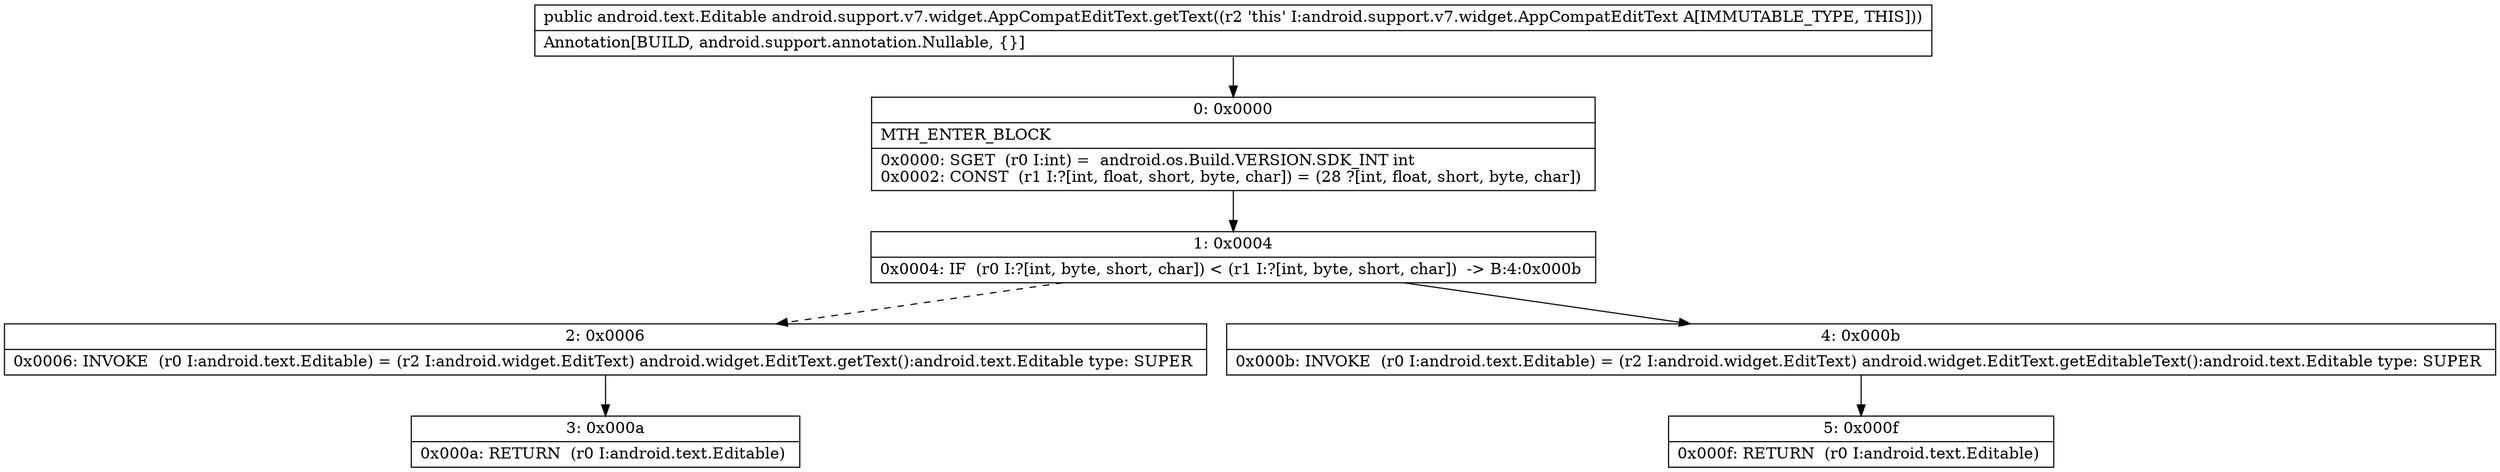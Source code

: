 digraph "CFG forandroid.support.v7.widget.AppCompatEditText.getText()Landroid\/text\/Editable;" {
Node_0 [shape=record,label="{0\:\ 0x0000|MTH_ENTER_BLOCK\l|0x0000: SGET  (r0 I:int) =  android.os.Build.VERSION.SDK_INT int \l0x0002: CONST  (r1 I:?[int, float, short, byte, char]) = (28 ?[int, float, short, byte, char]) \l}"];
Node_1 [shape=record,label="{1\:\ 0x0004|0x0004: IF  (r0 I:?[int, byte, short, char]) \< (r1 I:?[int, byte, short, char])  \-\> B:4:0x000b \l}"];
Node_2 [shape=record,label="{2\:\ 0x0006|0x0006: INVOKE  (r0 I:android.text.Editable) = (r2 I:android.widget.EditText) android.widget.EditText.getText():android.text.Editable type: SUPER \l}"];
Node_3 [shape=record,label="{3\:\ 0x000a|0x000a: RETURN  (r0 I:android.text.Editable) \l}"];
Node_4 [shape=record,label="{4\:\ 0x000b|0x000b: INVOKE  (r0 I:android.text.Editable) = (r2 I:android.widget.EditText) android.widget.EditText.getEditableText():android.text.Editable type: SUPER \l}"];
Node_5 [shape=record,label="{5\:\ 0x000f|0x000f: RETURN  (r0 I:android.text.Editable) \l}"];
MethodNode[shape=record,label="{public android.text.Editable android.support.v7.widget.AppCompatEditText.getText((r2 'this' I:android.support.v7.widget.AppCompatEditText A[IMMUTABLE_TYPE, THIS]))  | Annotation[BUILD, android.support.annotation.Nullable, \{\}]\l}"];
MethodNode -> Node_0;
Node_0 -> Node_1;
Node_1 -> Node_2[style=dashed];
Node_1 -> Node_4;
Node_2 -> Node_3;
Node_4 -> Node_5;
}

